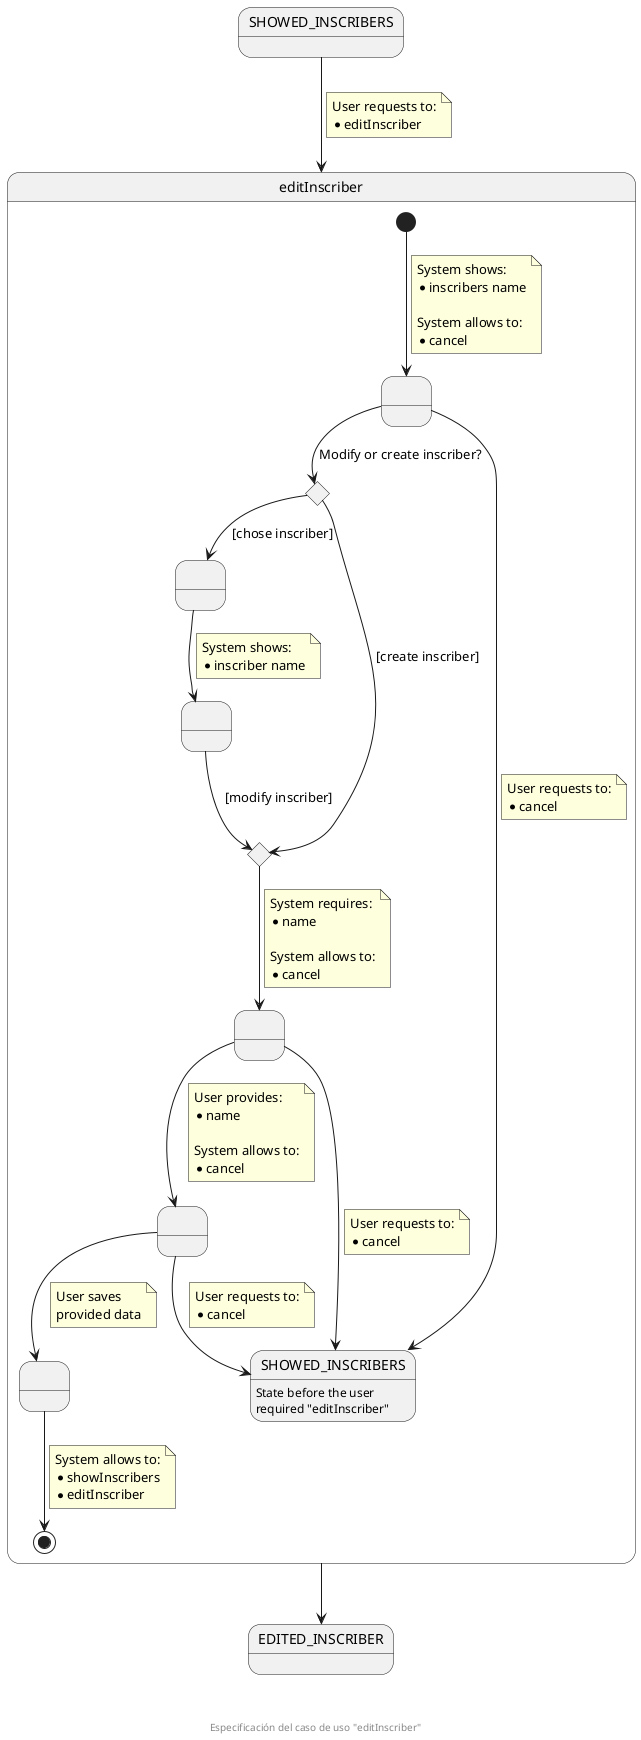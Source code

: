 @startuml
state SHOWED_INSCRIBERS
state editInscriber {
  state " " as SHOWED_INSCRIBERS_TO_BE_EDITED
  state createOrModifyCHC <<choice>>
  state " " as providedInscriber
  state " " as showedData
  state createOrModifyCHC2 <<choice>>
  state " " as pendingData
  state " " as providedData
  state " " as savedData
  [*] --> SHOWED_INSCRIBERS_TO_BE_EDITED
  note on link
    System shows:
    * inscribers name

    System allows to:
    * cancel
  end note

  SHOWED_INSCRIBERS_TO_BE_EDITED --> createOrModifyCHC : Modify or create inscriber?

  SHOWED_INSCRIBERS_TO_BE_EDITED --> SHOWED_INSCRIBERS_F
  note on link
    User requests to:
    * cancel
  end note

  createOrModifyCHC --> providedInscriber : [chose inscriber]
  createOrModifyCHC --> createOrModifyCHC2 : [create inscriber]
  providedInscriber --> showedData
  note on link
    System shows:
    * inscriber name
  end note
  showedData --> createOrModifyCHC2 : [modify inscriber]
  createOrModifyCHC2 --> pendingData
  note on link
    System requires:
    * name

    System allows to:
    * cancel
  end note
  pendingData --> SHOWED_INSCRIBERS_F
  note on link
    User requests to:
    * cancel
  end note

  pendingData --> providedData
  note on link
    User provides:
    * name

    System allows to:
    * cancel
  end note

  providedData --> savedData
  note on link
    User saves 
    provided data
  end note

  providedData --> SHOWED_INSCRIBERS_F
  note on link
    User requests to:
    * cancel
  end note

  savedData --> [*]
  note on link
    System allows to:
    * showInscribers
    * editInscriber
  end note
}
state EDITED_INSCRIBER
state "SHOWED_INSCRIBERS" as SHOWED_INSCRIBERS_F : State before the user\nrequired "editInscriber"

SHOWED_INSCRIBERS --> editInscriber
note on link
  User requests to:
  * editInscriber
end note

editInscriber --> EDITED_INSCRIBER

footer \n\n\n Especificación del caso de uso "editInscriber"
@enduml
